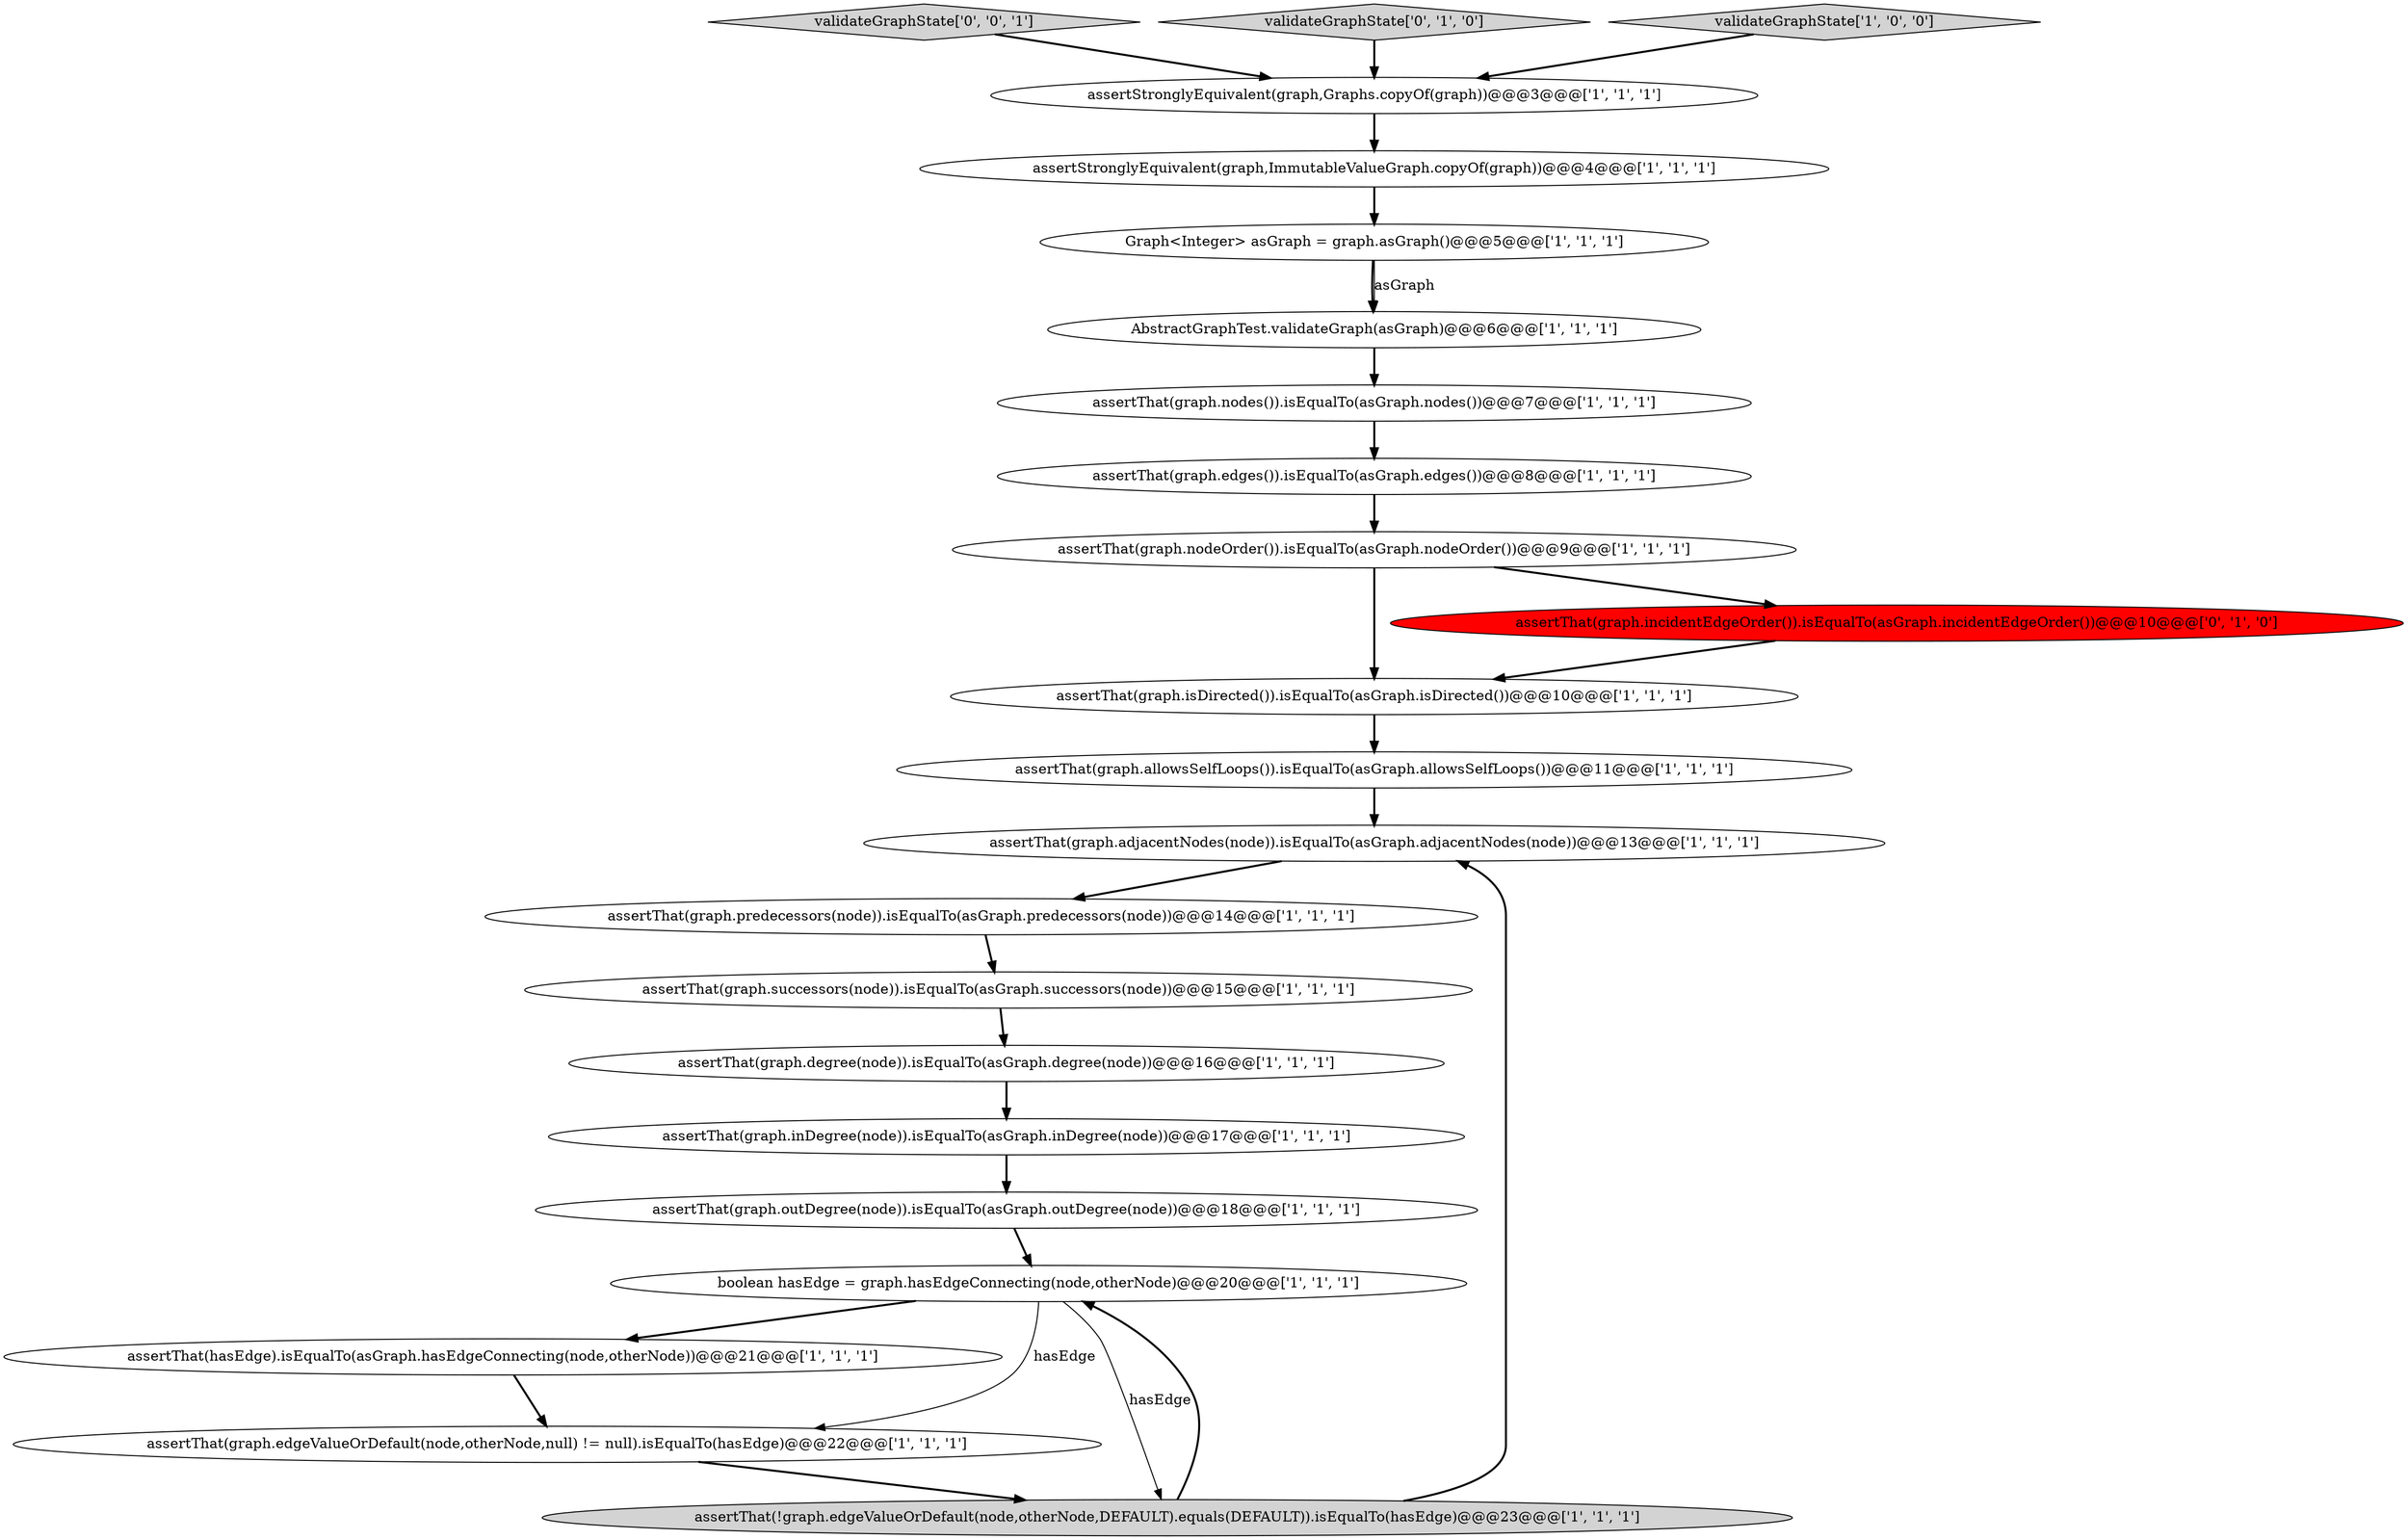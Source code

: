 digraph {
3 [style = filled, label = "assertThat(graph.edges()).isEqualTo(asGraph.edges())@@@8@@@['1', '1', '1']", fillcolor = white, shape = ellipse image = "AAA0AAABBB1BBB"];
6 [style = filled, label = "assertThat(graph.adjacentNodes(node)).isEqualTo(asGraph.adjacentNodes(node))@@@13@@@['1', '1', '1']", fillcolor = white, shape = ellipse image = "AAA0AAABBB1BBB"];
14 [style = filled, label = "assertThat(graph.isDirected()).isEqualTo(asGraph.isDirected())@@@10@@@['1', '1', '1']", fillcolor = white, shape = ellipse image = "AAA0AAABBB1BBB"];
7 [style = filled, label = "assertThat(hasEdge).isEqualTo(asGraph.hasEdgeConnecting(node,otherNode))@@@21@@@['1', '1', '1']", fillcolor = white, shape = ellipse image = "AAA0AAABBB1BBB"];
22 [style = filled, label = "validateGraphState['0', '0', '1']", fillcolor = lightgray, shape = diamond image = "AAA0AAABBB3BBB"];
2 [style = filled, label = "assertThat(graph.edgeValueOrDefault(node,otherNode,null) != null).isEqualTo(hasEdge)@@@22@@@['1', '1', '1']", fillcolor = white, shape = ellipse image = "AAA0AAABBB1BBB"];
1 [style = filled, label = "assertThat(graph.successors(node)).isEqualTo(asGraph.successors(node))@@@15@@@['1', '1', '1']", fillcolor = white, shape = ellipse image = "AAA0AAABBB1BBB"];
21 [style = filled, label = "validateGraphState['0', '1', '0']", fillcolor = lightgray, shape = diamond image = "AAA0AAABBB2BBB"];
15 [style = filled, label = "assertThat(graph.allowsSelfLoops()).isEqualTo(asGraph.allowsSelfLoops())@@@11@@@['1', '1', '1']", fillcolor = white, shape = ellipse image = "AAA0AAABBB1BBB"];
0 [style = filled, label = "assertThat(graph.nodeOrder()).isEqualTo(asGraph.nodeOrder())@@@9@@@['1', '1', '1']", fillcolor = white, shape = ellipse image = "AAA0AAABBB1BBB"];
11 [style = filled, label = "assertStronglyEquivalent(graph,ImmutableValueGraph.copyOf(graph))@@@4@@@['1', '1', '1']", fillcolor = white, shape = ellipse image = "AAA0AAABBB1BBB"];
16 [style = filled, label = "boolean hasEdge = graph.hasEdgeConnecting(node,otherNode)@@@20@@@['1', '1', '1']", fillcolor = white, shape = ellipse image = "AAA0AAABBB1BBB"];
19 [style = filled, label = "assertThat(graph.inDegree(node)).isEqualTo(asGraph.inDegree(node))@@@17@@@['1', '1', '1']", fillcolor = white, shape = ellipse image = "AAA0AAABBB1BBB"];
12 [style = filled, label = "Graph<Integer> asGraph = graph.asGraph()@@@5@@@['1', '1', '1']", fillcolor = white, shape = ellipse image = "AAA0AAABBB1BBB"];
17 [style = filled, label = "AbstractGraphTest.validateGraph(asGraph)@@@6@@@['1', '1', '1']", fillcolor = white, shape = ellipse image = "AAA0AAABBB1BBB"];
8 [style = filled, label = "validateGraphState['1', '0', '0']", fillcolor = lightgray, shape = diamond image = "AAA0AAABBB1BBB"];
4 [style = filled, label = "assertThat(graph.outDegree(node)).isEqualTo(asGraph.outDegree(node))@@@18@@@['1', '1', '1']", fillcolor = white, shape = ellipse image = "AAA0AAABBB1BBB"];
9 [style = filled, label = "assertThat(graph.nodes()).isEqualTo(asGraph.nodes())@@@7@@@['1', '1', '1']", fillcolor = white, shape = ellipse image = "AAA0AAABBB1BBB"];
5 [style = filled, label = "assertStronglyEquivalent(graph,Graphs.copyOf(graph))@@@3@@@['1', '1', '1']", fillcolor = white, shape = ellipse image = "AAA0AAABBB1BBB"];
20 [style = filled, label = "assertThat(graph.incidentEdgeOrder()).isEqualTo(asGraph.incidentEdgeOrder())@@@10@@@['0', '1', '0']", fillcolor = red, shape = ellipse image = "AAA1AAABBB2BBB"];
10 [style = filled, label = "assertThat(!graph.edgeValueOrDefault(node,otherNode,DEFAULT).equals(DEFAULT)).isEqualTo(hasEdge)@@@23@@@['1', '1', '1']", fillcolor = lightgray, shape = ellipse image = "AAA0AAABBB1BBB"];
13 [style = filled, label = "assertThat(graph.predecessors(node)).isEqualTo(asGraph.predecessors(node))@@@14@@@['1', '1', '1']", fillcolor = white, shape = ellipse image = "AAA0AAABBB1BBB"];
18 [style = filled, label = "assertThat(graph.degree(node)).isEqualTo(asGraph.degree(node))@@@16@@@['1', '1', '1']", fillcolor = white, shape = ellipse image = "AAA0AAABBB1BBB"];
16->10 [style = solid, label="hasEdge"];
17->9 [style = bold, label=""];
12->17 [style = bold, label=""];
16->7 [style = bold, label=""];
18->19 [style = bold, label=""];
1->18 [style = bold, label=""];
11->12 [style = bold, label=""];
15->6 [style = bold, label=""];
20->14 [style = bold, label=""];
2->10 [style = bold, label=""];
10->6 [style = bold, label=""];
22->5 [style = bold, label=""];
13->1 [style = bold, label=""];
3->0 [style = bold, label=""];
21->5 [style = bold, label=""];
0->14 [style = bold, label=""];
10->16 [style = bold, label=""];
8->5 [style = bold, label=""];
7->2 [style = bold, label=""];
6->13 [style = bold, label=""];
9->3 [style = bold, label=""];
0->20 [style = bold, label=""];
14->15 [style = bold, label=""];
5->11 [style = bold, label=""];
12->17 [style = solid, label="asGraph"];
19->4 [style = bold, label=""];
4->16 [style = bold, label=""];
16->2 [style = solid, label="hasEdge"];
}
